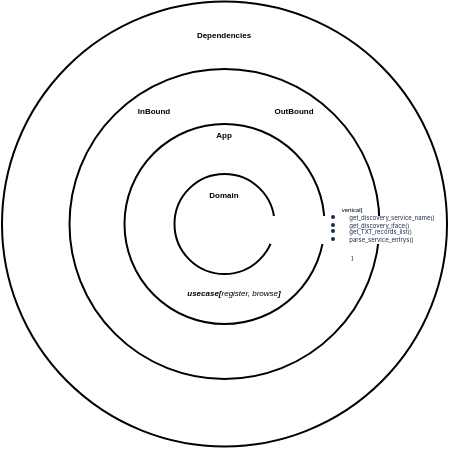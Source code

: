 <mxfile version="20.5.3" type="github">
  <diagram id="rSy5blfaNyEz0sDoO-mt" name="Page-1">
    <mxGraphModel dx="382" dy="212" grid="1" gridSize="10" guides="1" tooltips="1" connect="1" arrows="1" fold="1" page="1" pageScale="1" pageWidth="850" pageHeight="1100" math="0" shadow="0">
      <root>
        <mxCell id="0" />
        <mxCell id="1" parent="0" />
        <mxCell id="FkVBkoyMur-6P7EPDmrd-5" value="" style="group" vertex="1" connectable="0" parent="1">
          <mxGeometry x="220" y="118.75" width="222.5" height="222.5" as="geometry" />
        </mxCell>
        <mxCell id="FkVBkoyMur-6P7EPDmrd-1" value="" style="ellipse;whiteSpace=wrap;html=1;aspect=fixed;" vertex="1" parent="FkVBkoyMur-6P7EPDmrd-5">
          <mxGeometry width="222.5" height="222.5" as="geometry" />
        </mxCell>
        <mxCell id="FkVBkoyMur-6P7EPDmrd-2" value="" style="ellipse;whiteSpace=wrap;html=1;aspect=fixed;" vertex="1" parent="FkVBkoyMur-6P7EPDmrd-5">
          <mxGeometry x="33.75" y="33.75" width="155" height="155" as="geometry" />
        </mxCell>
        <mxCell id="FkVBkoyMur-6P7EPDmrd-3" value="" style="ellipse;whiteSpace=wrap;html=1;aspect=fixed;" vertex="1" parent="FkVBkoyMur-6P7EPDmrd-5">
          <mxGeometry x="61.25" y="61.25" width="100" height="100" as="geometry" />
        </mxCell>
        <mxCell id="FkVBkoyMur-6P7EPDmrd-4" value="" style="ellipse;whiteSpace=wrap;html=1;aspect=fixed;" vertex="1" parent="FkVBkoyMur-6P7EPDmrd-5">
          <mxGeometry x="86.25" y="86.25" width="50" height="50" as="geometry" />
        </mxCell>
        <mxCell id="FkVBkoyMur-6P7EPDmrd-6" value="&lt;b&gt;Domain&lt;/b&gt;" style="text;html=1;strokeColor=none;fillColor=none;align=center;verticalAlign=middle;whiteSpace=wrap;rounded=0;fontSize=4;" vertex="1" parent="FkVBkoyMur-6P7EPDmrd-5">
          <mxGeometry x="96.25" y="91.25" width="30" height="11.25" as="geometry" />
        </mxCell>
        <mxCell id="FkVBkoyMur-6P7EPDmrd-7" value="&lt;b&gt;App&lt;/b&gt;" style="text;html=1;strokeColor=none;fillColor=none;align=center;verticalAlign=middle;whiteSpace=wrap;rounded=0;fontSize=4;" vertex="1" parent="FkVBkoyMur-6P7EPDmrd-5">
          <mxGeometry x="96.25" y="61.25" width="30" height="11.25" as="geometry" />
        </mxCell>
        <mxCell id="FkVBkoyMur-6P7EPDmrd-8" value="&lt;b&gt;InBound&lt;/b&gt;" style="text;html=1;strokeColor=none;fillColor=none;align=center;verticalAlign=middle;whiteSpace=wrap;rounded=0;fontSize=4;" vertex="1" parent="FkVBkoyMur-6P7EPDmrd-5">
          <mxGeometry x="61.25" y="50" width="30" height="11.25" as="geometry" />
        </mxCell>
        <mxCell id="FkVBkoyMur-6P7EPDmrd-9" value="&lt;b&gt;OutBound&lt;/b&gt;" style="text;html=1;strokeColor=none;fillColor=none;align=center;verticalAlign=middle;whiteSpace=wrap;rounded=0;fontSize=4;" vertex="1" parent="FkVBkoyMur-6P7EPDmrd-5">
          <mxGeometry x="131.25" y="50" width="30" height="11.25" as="geometry" />
        </mxCell>
        <mxCell id="FkVBkoyMur-6P7EPDmrd-10" value="&lt;b&gt;Dependencies&lt;/b&gt;" style="text;html=1;strokeColor=none;fillColor=none;align=center;verticalAlign=middle;whiteSpace=wrap;rounded=0;fontSize=4;" vertex="1" parent="FkVBkoyMur-6P7EPDmrd-5">
          <mxGeometry x="96.25" y="11.25" width="30" height="11.25" as="geometry" />
        </mxCell>
        <mxCell id="FkVBkoyMur-6P7EPDmrd-11" value="&lt;i&gt;&lt;b&gt;usecase[&lt;/b&gt;register, browse&lt;b&gt;]&lt;/b&gt;&lt;/i&gt;" style="text;html=1;strokeColor=none;fillColor=none;align=center;verticalAlign=middle;whiteSpace=wrap;rounded=0;fontSize=4;" vertex="1" parent="FkVBkoyMur-6P7EPDmrd-5">
          <mxGeometry x="86.25" y="131.25" width="60" height="30" as="geometry" />
        </mxCell>
        <mxCell id="FkVBkoyMur-6P7EPDmrd-12" value="&lt;font style=&quot;font-size: 3px;&quot;&gt;vertical[&lt;br&gt;&lt;/font&gt;&lt;ul style=&quot;margin: 0px; list-style-type: circle; color: rgb(23, 43, 77); font-family: -apple-system, BlinkMacSystemFont, &amp;quot;Segoe UI&amp;quot;, Roboto, Oxygen, Ubuntu, &amp;quot;Fira Sans&amp;quot;, &amp;quot;Droid Sans&amp;quot;, &amp;quot;Helvetica Neue&amp;quot;, sans-serif; text-align: left; background-color: rgb(255, 255, 255); font-size: 3px;&quot;&gt;&lt;li&gt;&lt;font style=&quot;font-size: 3px;&quot;&gt;get_discovery_service_name()&lt;/font&gt;&lt;/li&gt;&lt;li&gt;get_discovery_iface()&lt;/li&gt;&lt;li&gt;&lt;font style=&quot;font-size: 3px;&quot;&gt;get_TXT_records_list()&lt;/font&gt;&lt;/li&gt;&lt;li&gt;&lt;font style=&quot;font-size: 3px;&quot;&gt;parse_service_entrys()&lt;/font&gt;&lt;/li&gt;&lt;/ul&gt;&lt;font style=&quot;font-size: 3px;&quot;&gt;&lt;br&gt;]&lt;br&gt;&lt;/font&gt;" style="text;html=1;strokeColor=none;fillColor=none;align=center;verticalAlign=middle;whiteSpace=wrap;rounded=0;fontSize=4;" vertex="1" parent="FkVBkoyMur-6P7EPDmrd-5">
          <mxGeometry x="145" y="101.25" width="60" height="30" as="geometry" />
        </mxCell>
      </root>
    </mxGraphModel>
  </diagram>
</mxfile>
